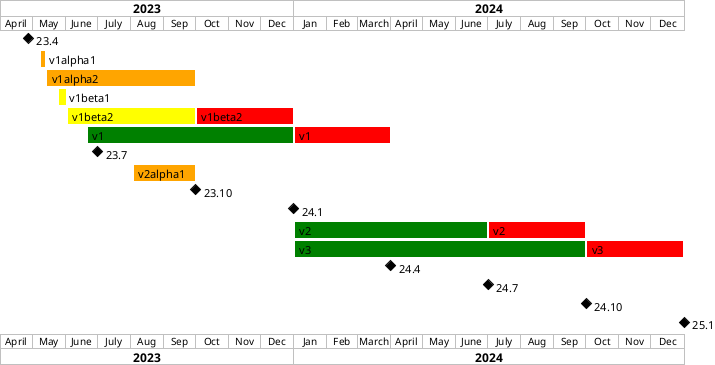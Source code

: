 @startgantt
printscale monthly
Project starts the 2023-04-01

[23.4] happens 2023-04-27


[v1alpha1] starts 2023-05-08 and ends 2023-05-14 and is colored in Orange
[v1alpha2] starts 2023-05-14 and ends 2023-10-01 and is colored in Orange
[v1beta1]  starts 2023-05-25 and ends 2023-06-02 and is colored in Yellow
[v1beta2]  starts 2023-06-02 and ends 2023-10-01 and is colored in Yellow
[v1beta2 ] starts 2023-10-01 and ends 2024-01-01 and is colored in Red
[v1beta2 ] displays on same row as [v1beta2]
[v1]       starts 2023-06-21 and ends 2024-01-01 and is colored in Green
[23.7] happens 2023-07-01
[v1 ]   starts 2024-01-01 and ends 2024-04-01 and is colored in Red
[v1 ] displays on same row as [v1]
[v2alpha1] starts 2023-08-03 and ends 2023-10-01 and is colored in Orange
[23.10] happens 2023-10-01
[24.1] happens 2024-01-01
[v2]       starts 2024-01-01 and ends 2024-07-01 and is colored in Green
[v2 ]   starts 2024-07-01 and ends 2024-10-01 and is colored in Red
[v2 ] displays on same row as [v2]
[v3]       starts 2024-01-01 and ends 2024-10-01 and is colored in Green
[v3 ]   starts 2024-10-01 and ends 2025-01-01 and is colored in Red
[v3 ] displays on same row as [v3]
[24.4] happens 2024-04-01
[24.7] happens 2024-07-01
[24.10] happens 2024-10-01
[25.1] happens 2025-01-01

@endgantt
